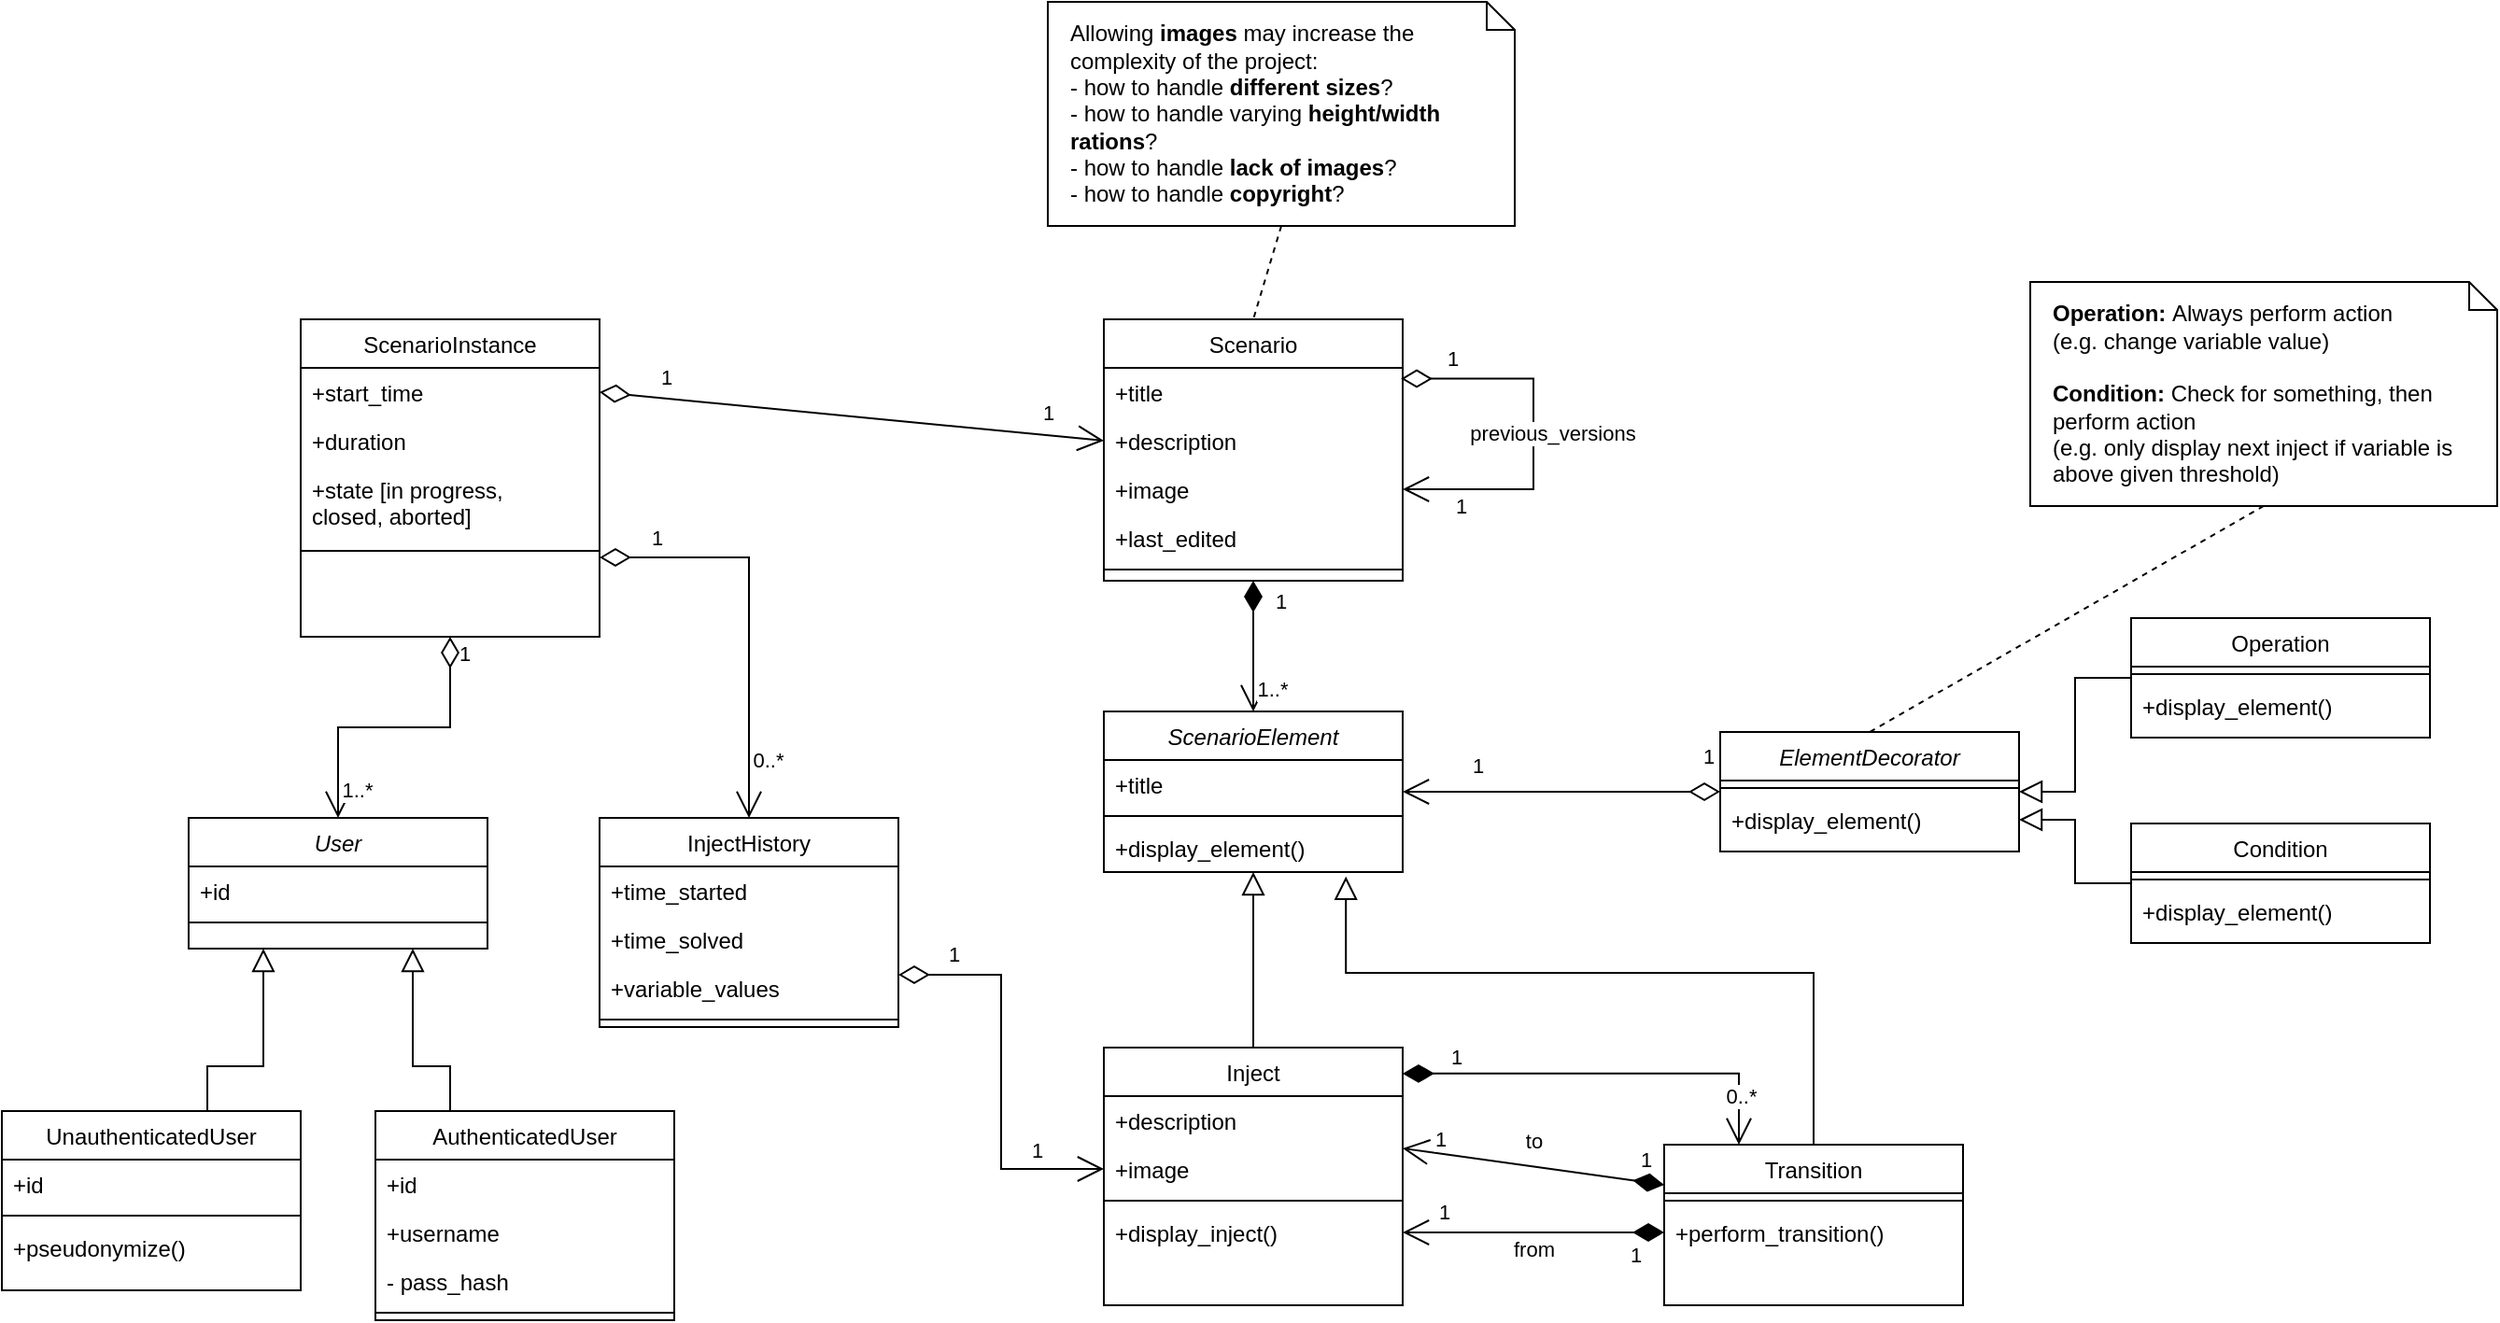 <mxfile version="14.4.8" type="gitlab">
  <diagram id="C5RBs43oDa-KdzZeNtuy" name="Page-1">
    <mxGraphModel dx="1221" dy="1860" grid="1" gridSize="10" guides="1" tooltips="1" connect="1" arrows="1" fold="1" page="1" pageScale="1" pageWidth="827" pageHeight="1169" math="0" shadow="0">
      <root>
        <mxCell id="WIyWlLk6GJQsqaUBKTNV-0" />
        <mxCell id="WIyWlLk6GJQsqaUBKTNV-1" parent="WIyWlLk6GJQsqaUBKTNV-0" />
        <mxCell id="zkfFHV4jXpPFQw0GAbJ--0" value="ScenarioInstance" style="swimlane;fontStyle=0;align=center;verticalAlign=top;childLayout=stackLayout;horizontal=1;startSize=26;horizontalStack=0;resizeParent=1;resizeLast=0;collapsible=1;marginBottom=0;rounded=0;shadow=0;strokeWidth=1;" parent="WIyWlLk6GJQsqaUBKTNV-1" vertex="1">
          <mxGeometry x="190" y="40" width="160" height="170" as="geometry">
            <mxRectangle x="230" y="140" width="160" height="26" as="alternateBounds" />
          </mxGeometry>
        </mxCell>
        <mxCell id="zkfFHV4jXpPFQw0GAbJ--1" value="+start_time" style="text;align=left;verticalAlign=top;spacingLeft=4;spacingRight=4;overflow=hidden;rotatable=0;points=[[0,0.5],[1,0.5]];portConstraint=eastwest;" parent="zkfFHV4jXpPFQw0GAbJ--0" vertex="1">
          <mxGeometry y="26" width="160" height="26" as="geometry" />
        </mxCell>
        <mxCell id="zkfFHV4jXpPFQw0GAbJ--2" value="+duration" style="text;align=left;verticalAlign=top;spacingLeft=4;spacingRight=4;overflow=hidden;rotatable=0;points=[[0,0.5],[1,0.5]];portConstraint=eastwest;rounded=0;shadow=0;html=0;" parent="zkfFHV4jXpPFQw0GAbJ--0" vertex="1">
          <mxGeometry y="52" width="160" height="26" as="geometry" />
        </mxCell>
        <mxCell id="zkfFHV4jXpPFQw0GAbJ--3" value="+state [in progress, &#xa;closed, aborted]" style="text;align=left;verticalAlign=top;spacingLeft=4;spacingRight=4;overflow=hidden;rotatable=0;points=[[0,0.5],[1,0.5]];portConstraint=eastwest;rounded=0;shadow=0;html=0;" parent="zkfFHV4jXpPFQw0GAbJ--0" vertex="1">
          <mxGeometry y="78" width="160" height="42" as="geometry" />
        </mxCell>
        <mxCell id="zkfFHV4jXpPFQw0GAbJ--4" value="" style="line;html=1;strokeWidth=1;align=left;verticalAlign=middle;spacingTop=-1;spacingLeft=3;spacingRight=3;rotatable=0;labelPosition=right;points=[];portConstraint=eastwest;" parent="zkfFHV4jXpPFQw0GAbJ--0" vertex="1">
          <mxGeometry y="120" width="160" height="8" as="geometry" />
        </mxCell>
        <mxCell id="zkfFHV4jXpPFQw0GAbJ--6" value="User" style="swimlane;fontStyle=2;align=center;verticalAlign=top;childLayout=stackLayout;horizontal=1;startSize=26;horizontalStack=0;resizeParent=1;resizeLast=0;collapsible=1;marginBottom=0;rounded=0;shadow=0;strokeWidth=1;" parent="WIyWlLk6GJQsqaUBKTNV-1" vertex="1">
          <mxGeometry x="130" y="307" width="160" height="70" as="geometry">
            <mxRectangle x="130" y="380" width="160" height="26" as="alternateBounds" />
          </mxGeometry>
        </mxCell>
        <mxCell id="zkfFHV4jXpPFQw0GAbJ--7" value="+id" style="text;align=left;verticalAlign=top;spacingLeft=4;spacingRight=4;overflow=hidden;rotatable=0;points=[[0,0.5],[1,0.5]];portConstraint=eastwest;" parent="zkfFHV4jXpPFQw0GAbJ--6" vertex="1">
          <mxGeometry y="26" width="160" height="26" as="geometry" />
        </mxCell>
        <mxCell id="zkfFHV4jXpPFQw0GAbJ--9" value="" style="line;html=1;strokeWidth=1;align=left;verticalAlign=middle;spacingTop=-1;spacingLeft=3;spacingRight=3;rotatable=0;labelPosition=right;points=[];portConstraint=eastwest;" parent="zkfFHV4jXpPFQw0GAbJ--6" vertex="1">
          <mxGeometry y="52" width="160" height="8" as="geometry" />
        </mxCell>
        <mxCell id="zkfFHV4jXpPFQw0GAbJ--13" value="InjectHistory" style="swimlane;fontStyle=0;align=center;verticalAlign=top;childLayout=stackLayout;horizontal=1;startSize=26;horizontalStack=0;resizeParent=1;resizeLast=0;collapsible=1;marginBottom=0;rounded=0;shadow=0;strokeWidth=1;" parent="WIyWlLk6GJQsqaUBKTNV-1" vertex="1">
          <mxGeometry x="350" y="307" width="160" height="112" as="geometry">
            <mxRectangle x="340" y="380" width="170" height="26" as="alternateBounds" />
          </mxGeometry>
        </mxCell>
        <mxCell id="42y34xTDk8OJhlG2N7WC-79" value="+time_started" style="text;align=left;verticalAlign=top;spacingLeft=4;spacingRight=4;overflow=hidden;rotatable=0;points=[[0,0.5],[1,0.5]];portConstraint=eastwest;rounded=0;shadow=0;html=0;" vertex="1" parent="zkfFHV4jXpPFQw0GAbJ--13">
          <mxGeometry y="26" width="160" height="26" as="geometry" />
        </mxCell>
        <mxCell id="42y34xTDk8OJhlG2N7WC-80" value="+time_solved" style="text;align=left;verticalAlign=top;spacingLeft=4;spacingRight=4;overflow=hidden;rotatable=0;points=[[0,0.5],[1,0.5]];portConstraint=eastwest;rounded=0;shadow=0;html=0;" vertex="1" parent="zkfFHV4jXpPFQw0GAbJ--13">
          <mxGeometry y="52" width="160" height="26" as="geometry" />
        </mxCell>
        <mxCell id="42y34xTDk8OJhlG2N7WC-81" value="+variable_values" style="text;align=left;verticalAlign=top;spacingLeft=4;spacingRight=4;overflow=hidden;rotatable=0;points=[[0,0.5],[1,0.5]];portConstraint=eastwest;rounded=0;shadow=0;html=0;" vertex="1" parent="zkfFHV4jXpPFQw0GAbJ--13">
          <mxGeometry y="78" width="160" height="26" as="geometry" />
        </mxCell>
        <mxCell id="zkfFHV4jXpPFQw0GAbJ--15" value="" style="line;html=1;strokeWidth=1;align=left;verticalAlign=middle;spacingTop=-1;spacingLeft=3;spacingRight=3;rotatable=0;labelPosition=right;points=[];portConstraint=eastwest;" parent="zkfFHV4jXpPFQw0GAbJ--13" vertex="1">
          <mxGeometry y="104" width="160" height="8" as="geometry" />
        </mxCell>
        <mxCell id="zkfFHV4jXpPFQw0GAbJ--17" value="Scenario" style="swimlane;fontStyle=0;align=center;verticalAlign=top;childLayout=stackLayout;horizontal=1;startSize=26;horizontalStack=0;resizeParent=1;resizeLast=0;collapsible=1;marginBottom=0;rounded=0;shadow=0;strokeWidth=1;" parent="WIyWlLk6GJQsqaUBKTNV-1" vertex="1">
          <mxGeometry x="620" y="40" width="160" height="140" as="geometry">
            <mxRectangle x="550" y="140" width="160" height="26" as="alternateBounds" />
          </mxGeometry>
        </mxCell>
        <mxCell id="zkfFHV4jXpPFQw0GAbJ--18" value="+title" style="text;align=left;verticalAlign=top;spacingLeft=4;spacingRight=4;overflow=hidden;rotatable=0;points=[[0,0.5],[1,0.5]];portConstraint=eastwest;" parent="zkfFHV4jXpPFQw0GAbJ--17" vertex="1">
          <mxGeometry y="26" width="160" height="26" as="geometry" />
        </mxCell>
        <mxCell id="zkfFHV4jXpPFQw0GAbJ--19" value="+description" style="text;align=left;verticalAlign=top;spacingLeft=4;spacingRight=4;overflow=hidden;rotatable=0;points=[[0,0.5],[1,0.5]];portConstraint=eastwest;rounded=0;shadow=0;html=0;" parent="zkfFHV4jXpPFQw0GAbJ--17" vertex="1">
          <mxGeometry y="52" width="160" height="26" as="geometry" />
        </mxCell>
        <mxCell id="zkfFHV4jXpPFQw0GAbJ--22" value="+image" style="text;align=left;verticalAlign=top;spacingLeft=4;spacingRight=4;overflow=hidden;rotatable=0;points=[[0,0.5],[1,0.5]];portConstraint=eastwest;rounded=0;shadow=0;html=0;" parent="zkfFHV4jXpPFQw0GAbJ--17" vertex="1">
          <mxGeometry y="78" width="160" height="26" as="geometry" />
        </mxCell>
        <mxCell id="42y34xTDk8OJhlG2N7WC-73" value="+last_edited" style="text;align=left;verticalAlign=top;spacingLeft=4;spacingRight=4;overflow=hidden;rotatable=0;points=[[0,0.5],[1,0.5]];portConstraint=eastwest;rounded=0;shadow=0;html=0;" vertex="1" parent="zkfFHV4jXpPFQw0GAbJ--17">
          <mxGeometry y="104" width="160" height="26" as="geometry" />
        </mxCell>
        <mxCell id="zkfFHV4jXpPFQw0GAbJ--23" value="" style="line;html=1;strokeWidth=1;align=left;verticalAlign=middle;spacingTop=-1;spacingLeft=3;spacingRight=3;rotatable=0;labelPosition=right;points=[];portConstraint=eastwest;" parent="zkfFHV4jXpPFQw0GAbJ--17" vertex="1">
          <mxGeometry y="130" width="160" height="8" as="geometry" />
        </mxCell>
        <mxCell id="42y34xTDk8OJhlG2N7WC-70" value="1" style="endArrow=open;html=1;endSize=12;startArrow=diamondThin;startSize=14;startFill=0;align=left;verticalAlign=bottom;entryX=1;entryY=0.5;entryDx=0;entryDy=0;rounded=0;exitX=0.994;exitY=0.222;exitDx=0;exitDy=0;exitPerimeter=0;edgeStyle=orthogonalEdgeStyle;" edge="1" parent="zkfFHV4jXpPFQw0GAbJ--17" source="zkfFHV4jXpPFQw0GAbJ--18" target="zkfFHV4jXpPFQw0GAbJ--22">
          <mxGeometry x="-0.779" y="2" relative="1" as="geometry">
            <mxPoint x="-270" y="39" as="sourcePoint" />
            <mxPoint y="65" as="targetPoint" />
            <mxPoint x="1" as="offset" />
            <Array as="points">
              <mxPoint x="230" y="32" />
              <mxPoint x="230" y="91" />
            </Array>
          </mxGeometry>
        </mxCell>
        <mxCell id="42y34xTDk8OJhlG2N7WC-71" value="1" style="edgeLabel;html=1;align=center;verticalAlign=middle;resizable=0;points=[];" vertex="1" connectable="0" parent="42y34xTDk8OJhlG2N7WC-70">
          <mxGeometry x="0.475" y="1" relative="1" as="geometry">
            <mxPoint x="-22.14" y="7.96" as="offset" />
          </mxGeometry>
        </mxCell>
        <mxCell id="42y34xTDk8OJhlG2N7WC-72" value="previous_versions" style="edgeLabel;html=1;align=center;verticalAlign=middle;resizable=0;points=[];" vertex="1" connectable="0" parent="42y34xTDk8OJhlG2N7WC-70">
          <mxGeometry x="0.143" relative="1" as="geometry">
            <mxPoint x="9.94" y="-14.86" as="offset" />
          </mxGeometry>
        </mxCell>
        <mxCell id="42y34xTDk8OJhlG2N7WC-1" value="Inject" style="swimlane;fontStyle=0;align=center;verticalAlign=top;childLayout=stackLayout;horizontal=1;startSize=26;horizontalStack=0;resizeParent=1;resizeLast=0;collapsible=1;marginBottom=0;rounded=0;shadow=0;strokeWidth=1;" vertex="1" parent="WIyWlLk6GJQsqaUBKTNV-1">
          <mxGeometry x="620" y="430" width="160" height="138" as="geometry">
            <mxRectangle x="550" y="140" width="160" height="26" as="alternateBounds" />
          </mxGeometry>
        </mxCell>
        <mxCell id="42y34xTDk8OJhlG2N7WC-3" value="+description" style="text;align=left;verticalAlign=top;spacingLeft=4;spacingRight=4;overflow=hidden;rotatable=0;points=[[0,0.5],[1,0.5]];portConstraint=eastwest;rounded=0;shadow=0;html=0;" vertex="1" parent="42y34xTDk8OJhlG2N7WC-1">
          <mxGeometry y="26" width="160" height="26" as="geometry" />
        </mxCell>
        <mxCell id="42y34xTDk8OJhlG2N7WC-4" value="+image" style="text;align=left;verticalAlign=top;spacingLeft=4;spacingRight=4;overflow=hidden;rotatable=0;points=[[0,0.5],[1,0.5]];portConstraint=eastwest;rounded=0;shadow=0;html=0;" vertex="1" parent="42y34xTDk8OJhlG2N7WC-1">
          <mxGeometry y="52" width="160" height="26" as="geometry" />
        </mxCell>
        <mxCell id="42y34xTDk8OJhlG2N7WC-5" value="" style="line;html=1;strokeWidth=1;align=left;verticalAlign=middle;spacingTop=-1;spacingLeft=3;spacingRight=3;rotatable=0;labelPosition=right;points=[];portConstraint=eastwest;" vertex="1" parent="42y34xTDk8OJhlG2N7WC-1">
          <mxGeometry y="78" width="160" height="8" as="geometry" />
        </mxCell>
        <mxCell id="42y34xTDk8OJhlG2N7WC-24" value="+display_inject()" style="text;align=left;verticalAlign=top;spacingLeft=4;spacingRight=4;overflow=hidden;rotatable=0;points=[[0,0.5],[1,0.5]];portConstraint=eastwest;rounded=0;shadow=0;html=0;" vertex="1" parent="42y34xTDk8OJhlG2N7WC-1">
          <mxGeometry y="86" width="160" height="26" as="geometry" />
        </mxCell>
        <mxCell id="42y34xTDk8OJhlG2N7WC-6" value="1" style="endArrow=open;html=1;endSize=12;startArrow=diamondThin;startSize=14;startFill=1;edgeStyle=orthogonalEdgeStyle;align=left;verticalAlign=bottom;exitX=0.5;exitY=1;exitDx=0;exitDy=0;rounded=0;" edge="1" parent="WIyWlLk6GJQsqaUBKTNV-1" source="zkfFHV4jXpPFQw0GAbJ--17" target="42y34xTDk8OJhlG2N7WC-56">
          <mxGeometry x="-0.429" y="10" relative="1" as="geometry">
            <mxPoint x="690" y="150" as="sourcePoint" />
            <mxPoint x="850" y="150" as="targetPoint" />
            <mxPoint as="offset" />
          </mxGeometry>
        </mxCell>
        <mxCell id="42y34xTDk8OJhlG2N7WC-7" value="1..*" style="edgeLabel;html=1;align=center;verticalAlign=middle;resizable=0;points=[];" vertex="1" connectable="0" parent="42y34xTDk8OJhlG2N7WC-6">
          <mxGeometry x="0.222" y="1" relative="1" as="geometry">
            <mxPoint x="9" y="15" as="offset" />
          </mxGeometry>
        </mxCell>
        <mxCell id="42y34xTDk8OJhlG2N7WC-8" value="Transition" style="swimlane;fontStyle=0;align=center;verticalAlign=top;childLayout=stackLayout;horizontal=1;startSize=26;horizontalStack=0;resizeParent=1;resizeLast=0;collapsible=1;marginBottom=0;rounded=0;shadow=0;strokeWidth=1;" vertex="1" parent="WIyWlLk6GJQsqaUBKTNV-1">
          <mxGeometry x="920" y="482" width="160" height="86" as="geometry">
            <mxRectangle x="550" y="140" width="160" height="26" as="alternateBounds" />
          </mxGeometry>
        </mxCell>
        <mxCell id="42y34xTDk8OJhlG2N7WC-12" value="" style="line;html=1;strokeWidth=1;align=left;verticalAlign=middle;spacingTop=-1;spacingLeft=3;spacingRight=3;rotatable=0;labelPosition=right;points=[];portConstraint=eastwest;" vertex="1" parent="42y34xTDk8OJhlG2N7WC-8">
          <mxGeometry y="26" width="160" height="8" as="geometry" />
        </mxCell>
        <mxCell id="42y34xTDk8OJhlG2N7WC-44" value="+perform_transition()" style="text;align=left;verticalAlign=top;spacingLeft=4;spacingRight=4;overflow=hidden;rotatable=0;points=[[0,0.5],[1,0.5]];portConstraint=eastwest;" vertex="1" parent="42y34xTDk8OJhlG2N7WC-8">
          <mxGeometry y="34" width="160" height="26" as="geometry" />
        </mxCell>
        <mxCell id="42y34xTDk8OJhlG2N7WC-13" value="1" style="endArrow=open;html=1;endSize=12;startArrow=diamondThin;startSize=14;startFill=1;edgeStyle=orthogonalEdgeStyle;align=left;verticalAlign=bottom;exitX=1;exitY=0.101;exitDx=0;exitDy=0;exitPerimeter=0;entryX=0.25;entryY=0;entryDx=0;entryDy=0;rounded=0;" edge="1" parent="WIyWlLk6GJQsqaUBKTNV-1" source="42y34xTDk8OJhlG2N7WC-1" target="42y34xTDk8OJhlG2N7WC-8">
          <mxGeometry x="-0.774" relative="1" as="geometry">
            <mxPoint x="754" y="430" as="sourcePoint" />
            <mxPoint x="900" y="400" as="targetPoint" />
            <mxPoint as="offset" />
            <Array as="points">
              <mxPoint x="960" y="444" />
            </Array>
          </mxGeometry>
        </mxCell>
        <mxCell id="42y34xTDk8OJhlG2N7WC-14" value="0..*" style="edgeLabel;html=1;align=center;verticalAlign=middle;resizable=0;points=[];" vertex="1" connectable="0" parent="42y34xTDk8OJhlG2N7WC-13">
          <mxGeometry x="0.222" y="1" relative="1" as="geometry">
            <mxPoint x="47" y="13.09" as="offset" />
          </mxGeometry>
        </mxCell>
        <mxCell id="42y34xTDk8OJhlG2N7WC-15" value="1" style="endArrow=open;html=1;endSize=12;startArrow=diamondThin;startSize=14;startFill=1;align=left;verticalAlign=bottom;entryX=1;entryY=0.5;entryDx=0;entryDy=0;exitX=0;exitY=0.5;exitDx=0;exitDy=0;rounded=0;" edge="1" parent="WIyWlLk6GJQsqaUBKTNV-1" source="42y34xTDk8OJhlG2N7WC-44" target="42y34xTDk8OJhlG2N7WC-24">
          <mxGeometry x="-0.714" y="21" relative="1" as="geometry">
            <mxPoint x="870" y="363" as="sourcePoint" />
            <mxPoint x="810" y="465" as="targetPoint" />
            <mxPoint as="offset" />
          </mxGeometry>
        </mxCell>
        <mxCell id="42y34xTDk8OJhlG2N7WC-20" value="1" style="edgeLabel;html=1;align=center;verticalAlign=middle;resizable=0;points=[];" vertex="1" connectable="0" parent="42y34xTDk8OJhlG2N7WC-15">
          <mxGeometry x="0.41" y="1" relative="1" as="geometry">
            <mxPoint x="-20.04" y="-12" as="offset" />
          </mxGeometry>
        </mxCell>
        <mxCell id="42y34xTDk8OJhlG2N7WC-21" value="from" style="edgeLabel;html=1;align=center;verticalAlign=middle;resizable=0;points=[];" vertex="1" connectable="0" parent="42y34xTDk8OJhlG2N7WC-15">
          <mxGeometry x="0.376" y="4" relative="1" as="geometry">
            <mxPoint x="26" y="5" as="offset" />
          </mxGeometry>
        </mxCell>
        <mxCell id="42y34xTDk8OJhlG2N7WC-17" value="" style="endArrow=open;html=1;endSize=12;startArrow=diamondThin;startSize=14;startFill=1;align=left;verticalAlign=bottom;entryX=1;entryY=0.077;entryDx=0;entryDy=0;exitX=0;exitY=0.25;exitDx=0;exitDy=0;entryPerimeter=0;rounded=0;" edge="1" parent="WIyWlLk6GJQsqaUBKTNV-1" source="42y34xTDk8OJhlG2N7WC-8" target="42y34xTDk8OJhlG2N7WC-4">
          <mxGeometry x="-0.333" relative="1" as="geometry">
            <mxPoint x="1000" y="270" as="sourcePoint" />
            <mxPoint x="780" y="341" as="targetPoint" />
            <mxPoint as="offset" />
          </mxGeometry>
        </mxCell>
        <mxCell id="42y34xTDk8OJhlG2N7WC-18" value="1" style="edgeLabel;html=1;align=center;verticalAlign=middle;resizable=0;points=[];" vertex="1" connectable="0" parent="42y34xTDk8OJhlG2N7WC-17">
          <mxGeometry x="0.222" y="1" relative="1" as="geometry">
            <mxPoint x="-33.99" y="-14" as="offset" />
          </mxGeometry>
        </mxCell>
        <mxCell id="42y34xTDk8OJhlG2N7WC-22" value="to" style="edgeLabel;html=1;align=center;verticalAlign=middle;resizable=0;points=[];" vertex="1" connectable="0" parent="42y34xTDk8OJhlG2N7WC-17">
          <mxGeometry x="0.531" y="4" relative="1" as="geometry">
            <mxPoint x="37.52" y="-12.56" as="offset" />
          </mxGeometry>
        </mxCell>
        <mxCell id="42y34xTDk8OJhlG2N7WC-23" value="1" style="edgeLabel;html=1;align=center;verticalAlign=middle;resizable=0;points=[];" vertex="1" connectable="0" parent="42y34xTDk8OJhlG2N7WC-17">
          <mxGeometry x="-0.811" y="-1" relative="1" as="geometry">
            <mxPoint x="3.13" y="-10.66" as="offset" />
          </mxGeometry>
        </mxCell>
        <mxCell id="42y34xTDk8OJhlG2N7WC-25" value="ElementDecorator" style="swimlane;fontStyle=2;align=center;verticalAlign=top;childLayout=stackLayout;horizontal=1;startSize=26;horizontalStack=0;resizeParent=1;resizeLast=0;collapsible=1;marginBottom=0;rounded=0;shadow=0;strokeWidth=1;" vertex="1" parent="WIyWlLk6GJQsqaUBKTNV-1">
          <mxGeometry x="950" y="261" width="160" height="64" as="geometry">
            <mxRectangle x="550" y="140" width="160" height="26" as="alternateBounds" />
          </mxGeometry>
        </mxCell>
        <mxCell id="42y34xTDk8OJhlG2N7WC-29" value="" style="line;html=1;strokeWidth=1;align=left;verticalAlign=middle;spacingTop=-1;spacingLeft=3;spacingRight=3;rotatable=0;labelPosition=right;points=[];portConstraint=eastwest;" vertex="1" parent="42y34xTDk8OJhlG2N7WC-25">
          <mxGeometry y="26" width="160" height="8" as="geometry" />
        </mxCell>
        <mxCell id="42y34xTDk8OJhlG2N7WC-30" value="+display_element()" style="text;align=left;verticalAlign=top;spacingLeft=4;spacingRight=4;overflow=hidden;rotatable=0;points=[[0,0.5],[1,0.5]];portConstraint=eastwest;rounded=0;shadow=0;html=0;" vertex="1" parent="42y34xTDk8OJhlG2N7WC-25">
          <mxGeometry y="34" width="160" height="26" as="geometry" />
        </mxCell>
        <mxCell id="42y34xTDk8OJhlG2N7WC-33" value="&lt;div&gt;Allowing &lt;b&gt;images &lt;/b&gt;may increase the complexity of the project:&lt;/div&gt;&lt;div&gt;- how to handle &lt;b&gt;different sizes&lt;/b&gt;?&lt;/div&gt;&lt;div&gt;- how to handle varying &lt;b&gt;height/width rations&lt;/b&gt;?&lt;br&gt;&lt;/div&gt;&lt;div&gt;- how to handle &lt;b&gt;lack of images&lt;/b&gt;?&lt;br&gt;&lt;/div&gt;&lt;div&gt;- how to handle &lt;b&gt;copyright&lt;/b&gt;?&lt;br&gt;&lt;/div&gt;" style="shape=note;size=15;align=left;spacingLeft=10;html=1;whiteSpace=wrap;" vertex="1" parent="WIyWlLk6GJQsqaUBKTNV-1">
          <mxGeometry x="590" y="-130" width="250" height="120" as="geometry" />
        </mxCell>
        <mxCell id="42y34xTDk8OJhlG2N7WC-34" value="" style="edgeStyle=none;endArrow=none;exitX=0.5;exitY=1;dashed=1;html=1;exitDx=0;exitDy=0;exitPerimeter=0;entryX=0.5;entryY=0;entryDx=0;entryDy=0;" edge="1" source="42y34xTDk8OJhlG2N7WC-33" parent="WIyWlLk6GJQsqaUBKTNV-1" target="zkfFHV4jXpPFQw0GAbJ--17">
          <mxGeometry x="1" relative="1" as="geometry">
            <mxPoint x="870" y="72" as="targetPoint" />
          </mxGeometry>
        </mxCell>
        <mxCell id="42y34xTDk8OJhlG2N7WC-36" value="Operation" style="swimlane;fontStyle=0;align=center;verticalAlign=top;childLayout=stackLayout;horizontal=1;startSize=26;horizontalStack=0;resizeParent=1;resizeLast=0;collapsible=1;marginBottom=0;rounded=0;shadow=0;strokeWidth=1;" vertex="1" parent="WIyWlLk6GJQsqaUBKTNV-1">
          <mxGeometry x="1170" y="200" width="160" height="64" as="geometry">
            <mxRectangle x="550" y="140" width="160" height="26" as="alternateBounds" />
          </mxGeometry>
        </mxCell>
        <mxCell id="42y34xTDk8OJhlG2N7WC-37" value="" style="line;html=1;strokeWidth=1;align=left;verticalAlign=middle;spacingTop=-1;spacingLeft=3;spacingRight=3;rotatable=0;labelPosition=right;points=[];portConstraint=eastwest;" vertex="1" parent="42y34xTDk8OJhlG2N7WC-36">
          <mxGeometry y="26" width="160" height="8" as="geometry" />
        </mxCell>
        <mxCell id="42y34xTDk8OJhlG2N7WC-38" value="+display_element()" style="text;align=left;verticalAlign=top;spacingLeft=4;spacingRight=4;overflow=hidden;rotatable=0;points=[[0,0.5],[1,0.5]];portConstraint=eastwest;rounded=0;shadow=0;html=0;" vertex="1" parent="42y34xTDk8OJhlG2N7WC-36">
          <mxGeometry y="34" width="160" height="26" as="geometry" />
        </mxCell>
        <mxCell id="42y34xTDk8OJhlG2N7WC-40" value="1" style="endArrow=open;html=1;endSize=12;startArrow=diamondThin;startSize=14;startFill=0;align=left;verticalAlign=bottom;entryX=1;entryY=0.5;entryDx=0;entryDy=0;rounded=0;exitX=0;exitY=-0.077;exitDx=0;exitDy=0;exitPerimeter=0;" edge="1" parent="WIyWlLk6GJQsqaUBKTNV-1" source="42y34xTDk8OJhlG2N7WC-30" target="42y34xTDk8OJhlG2N7WC-56">
          <mxGeometry x="-0.872" y="-10" relative="1" as="geometry">
            <mxPoint x="950" y="272" as="sourcePoint" />
            <mxPoint x="520" y="540" as="targetPoint" />
            <mxPoint as="offset" />
          </mxGeometry>
        </mxCell>
        <mxCell id="42y34xTDk8OJhlG2N7WC-41" value="1" style="edgeLabel;html=1;align=center;verticalAlign=middle;resizable=0;points=[];" vertex="1" connectable="0" parent="42y34xTDk8OJhlG2N7WC-40">
          <mxGeometry x="0.475" y="1" relative="1" as="geometry">
            <mxPoint x="-5.1" y="-15.1" as="offset" />
          </mxGeometry>
        </mxCell>
        <mxCell id="42y34xTDk8OJhlG2N7WC-50" value="Condition" style="swimlane;fontStyle=0;align=center;verticalAlign=top;childLayout=stackLayout;horizontal=1;startSize=26;horizontalStack=0;resizeParent=1;resizeLast=0;collapsible=1;marginBottom=0;rounded=0;shadow=0;strokeWidth=1;" vertex="1" parent="WIyWlLk6GJQsqaUBKTNV-1">
          <mxGeometry x="1170" y="310" width="160" height="64" as="geometry">
            <mxRectangle x="550" y="140" width="160" height="26" as="alternateBounds" />
          </mxGeometry>
        </mxCell>
        <mxCell id="42y34xTDk8OJhlG2N7WC-51" value="" style="line;html=1;strokeWidth=1;align=left;verticalAlign=middle;spacingTop=-1;spacingLeft=3;spacingRight=3;rotatable=0;labelPosition=right;points=[];portConstraint=eastwest;" vertex="1" parent="42y34xTDk8OJhlG2N7WC-50">
          <mxGeometry y="26" width="160" height="8" as="geometry" />
        </mxCell>
        <mxCell id="42y34xTDk8OJhlG2N7WC-52" value="+display_element()" style="text;align=left;verticalAlign=top;spacingLeft=4;spacingRight=4;overflow=hidden;rotatable=0;points=[[0,0.5],[1,0.5]];portConstraint=eastwest;rounded=0;shadow=0;html=0;" vertex="1" parent="42y34xTDk8OJhlG2N7WC-50">
          <mxGeometry y="34" width="160" height="26" as="geometry" />
        </mxCell>
        <mxCell id="42y34xTDk8OJhlG2N7WC-54" value="" style="endArrow=block;endSize=10;endFill=0;shadow=0;strokeWidth=1;rounded=0;elbow=vertical;entryX=1;entryY=0.5;entryDx=0;entryDy=0;edgeStyle=orthogonalEdgeStyle;" edge="1" parent="WIyWlLk6GJQsqaUBKTNV-1" source="42y34xTDk8OJhlG2N7WC-36" target="42y34xTDk8OJhlG2N7WC-25">
          <mxGeometry width="160" relative="1" as="geometry">
            <mxPoint x="960" y="620" as="sourcePoint" />
            <mxPoint x="900" y="585" as="targetPoint" />
          </mxGeometry>
        </mxCell>
        <mxCell id="42y34xTDk8OJhlG2N7WC-56" value="ScenarioElement" style="swimlane;fontStyle=2;align=center;verticalAlign=top;childLayout=stackLayout;horizontal=1;startSize=26;horizontalStack=0;resizeParent=1;resizeLast=0;collapsible=1;marginBottom=0;rounded=0;shadow=0;strokeWidth=1;" vertex="1" parent="WIyWlLk6GJQsqaUBKTNV-1">
          <mxGeometry x="620" y="250" width="160" height="86" as="geometry">
            <mxRectangle x="550" y="140" width="160" height="26" as="alternateBounds" />
          </mxGeometry>
        </mxCell>
        <mxCell id="42y34xTDk8OJhlG2N7WC-65" value="+title" style="text;align=left;verticalAlign=top;spacingLeft=4;spacingRight=4;overflow=hidden;rotatable=0;points=[[0,0.5],[1,0.5]];portConstraint=eastwest;" vertex="1" parent="42y34xTDk8OJhlG2N7WC-56">
          <mxGeometry y="26" width="160" height="26" as="geometry" />
        </mxCell>
        <mxCell id="42y34xTDk8OJhlG2N7WC-57" value="" style="line;html=1;strokeWidth=1;align=left;verticalAlign=middle;spacingTop=-1;spacingLeft=3;spacingRight=3;rotatable=0;labelPosition=right;points=[];portConstraint=eastwest;" vertex="1" parent="42y34xTDk8OJhlG2N7WC-56">
          <mxGeometry y="52" width="160" height="8" as="geometry" />
        </mxCell>
        <mxCell id="42y34xTDk8OJhlG2N7WC-64" value="+display_element()" style="text;align=left;verticalAlign=top;spacingLeft=4;spacingRight=4;overflow=hidden;rotatable=0;points=[[0,0.5],[1,0.5]];portConstraint=eastwest;rounded=0;shadow=0;html=0;" vertex="1" parent="42y34xTDk8OJhlG2N7WC-56">
          <mxGeometry y="60" width="160" height="26" as="geometry" />
        </mxCell>
        <mxCell id="42y34xTDk8OJhlG2N7WC-60" value="" style="endArrow=block;endSize=10;endFill=0;shadow=0;strokeWidth=1;rounded=0;elbow=vertical;entryX=0.5;entryY=1;entryDx=0;entryDy=0;exitX=0.5;exitY=0;exitDx=0;exitDy=0;" edge="1" parent="WIyWlLk6GJQsqaUBKTNV-1" source="42y34xTDk8OJhlG2N7WC-1" target="42y34xTDk8OJhlG2N7WC-56">
          <mxGeometry width="160" relative="1" as="geometry">
            <mxPoint x="700" y="680" as="sourcePoint" />
            <mxPoint x="700" y="624" as="targetPoint" />
          </mxGeometry>
        </mxCell>
        <mxCell id="42y34xTDk8OJhlG2N7WC-61" value="" style="endArrow=block;endSize=10;endFill=0;shadow=0;strokeWidth=1;rounded=0;elbow=vertical;exitX=0.5;exitY=0;exitDx=0;exitDy=0;edgeStyle=orthogonalEdgeStyle;entryX=0.81;entryY=1.093;entryDx=0;entryDy=0;entryPerimeter=0;" edge="1" parent="WIyWlLk6GJQsqaUBKTNV-1" source="42y34xTDk8OJhlG2N7WC-8" target="42y34xTDk8OJhlG2N7WC-64">
          <mxGeometry width="160" relative="1" as="geometry">
            <mxPoint x="700" y="330" as="sourcePoint" />
            <mxPoint x="740" y="360" as="targetPoint" />
            <Array as="points">
              <mxPoint x="1000" y="390" />
              <mxPoint x="750" y="390" />
            </Array>
          </mxGeometry>
        </mxCell>
        <mxCell id="42y34xTDk8OJhlG2N7WC-63" value="" style="endArrow=block;endSize=10;endFill=0;shadow=0;strokeWidth=1;rounded=0;elbow=vertical;exitX=0;exitY=0.5;exitDx=0;exitDy=0;edgeStyle=orthogonalEdgeStyle;entryX=1;entryY=0.5;entryDx=0;entryDy=0;" edge="1" parent="WIyWlLk6GJQsqaUBKTNV-1" source="42y34xTDk8OJhlG2N7WC-50" target="42y34xTDk8OJhlG2N7WC-30">
          <mxGeometry width="160" relative="1" as="geometry">
            <mxPoint x="1170" y="254.857" as="sourcePoint" />
            <mxPoint x="1110" y="290" as="targetPoint" />
            <Array as="points">
              <mxPoint x="1140" y="342" />
              <mxPoint x="1140" y="308" />
            </Array>
          </mxGeometry>
        </mxCell>
        <mxCell id="42y34xTDk8OJhlG2N7WC-66" value="&lt;div&gt;&lt;b&gt;Operation: &lt;/b&gt;Always perform action&lt;br&gt;(e.g. change variable value)&lt;br&gt;&lt;/div&gt;&lt;div&gt;&lt;br&gt;&lt;/div&gt;&lt;div&gt;&lt;b&gt;Condition:&lt;/b&gt; Check for something, then perform action &lt;br&gt;(e.g. only display next inject if variable is above given threshold)&lt;br&gt;&lt;/div&gt;&lt;b&gt;&lt;/b&gt;" style="shape=note;size=15;align=left;spacingLeft=10;html=1;whiteSpace=wrap;" vertex="1" parent="WIyWlLk6GJQsqaUBKTNV-1">
          <mxGeometry x="1116" y="20" width="250" height="120" as="geometry" />
        </mxCell>
        <mxCell id="42y34xTDk8OJhlG2N7WC-67" value="" style="edgeStyle=none;endArrow=none;exitX=0.5;exitY=1;dashed=1;html=1;exitDx=0;exitDy=0;exitPerimeter=0;entryX=0.5;entryY=0;entryDx=0;entryDy=0;" edge="1" parent="WIyWlLk6GJQsqaUBKTNV-1" source="42y34xTDk8OJhlG2N7WC-66" target="42y34xTDk8OJhlG2N7WC-25">
          <mxGeometry x="1" relative="1" as="geometry">
            <mxPoint x="780" y="131.0" as="targetPoint" />
            <mxPoint x="790" y="70" as="sourcePoint" />
          </mxGeometry>
        </mxCell>
        <mxCell id="42y34xTDk8OJhlG2N7WC-68" value="1" style="endArrow=open;html=1;endSize=12;startArrow=diamondThin;startSize=14;startFill=0;align=left;verticalAlign=bottom;entryX=0;entryY=0.5;entryDx=0;entryDy=0;rounded=0;exitX=1;exitY=0.5;exitDx=0;exitDy=0;" edge="1" parent="WIyWlLk6GJQsqaUBKTNV-1" source="zkfFHV4jXpPFQw0GAbJ--1" target="zkfFHV4jXpPFQw0GAbJ--19">
          <mxGeometry x="-0.779" y="2" relative="1" as="geometry">
            <mxPoint x="950" y="292.998" as="sourcePoint" />
            <mxPoint x="780" y="293" as="targetPoint" />
            <mxPoint x="1" as="offset" />
          </mxGeometry>
        </mxCell>
        <mxCell id="42y34xTDk8OJhlG2N7WC-69" value="1" style="edgeLabel;html=1;align=center;verticalAlign=middle;resizable=0;points=[];" vertex="1" connectable="0" parent="42y34xTDk8OJhlG2N7WC-68">
          <mxGeometry x="0.475" y="1" relative="1" as="geometry">
            <mxPoint x="40.29" y="-7.83" as="offset" />
          </mxGeometry>
        </mxCell>
        <mxCell id="42y34xTDk8OJhlG2N7WC-74" value="1" style="endArrow=open;html=1;endSize=12;startArrow=diamondThin;startSize=14;startFill=0;align=left;verticalAlign=bottom;entryX=0.5;entryY=0;entryDx=0;entryDy=0;rounded=0;exitX=1;exitY=0.75;exitDx=0;exitDy=0;edgeStyle=orthogonalEdgeStyle;" edge="1" parent="WIyWlLk6GJQsqaUBKTNV-1" source="zkfFHV4jXpPFQw0GAbJ--0" target="zkfFHV4jXpPFQw0GAbJ--13">
          <mxGeometry x="-0.779" y="2" relative="1" as="geometry">
            <mxPoint x="350" y="79" as="sourcePoint" />
            <mxPoint x="620" y="105" as="targetPoint" />
            <mxPoint x="1" as="offset" />
          </mxGeometry>
        </mxCell>
        <mxCell id="42y34xTDk8OJhlG2N7WC-75" value="0..*" style="edgeLabel;html=1;align=center;verticalAlign=middle;resizable=0;points=[];" vertex="1" connectable="0" parent="42y34xTDk8OJhlG2N7WC-74">
          <mxGeometry x="0.475" y="1" relative="1" as="geometry">
            <mxPoint x="8.98" y="26.18" as="offset" />
          </mxGeometry>
        </mxCell>
        <mxCell id="42y34xTDk8OJhlG2N7WC-76" value="1" style="endArrow=open;html=1;endSize=12;startArrow=diamondThin;startSize=14;startFill=0;align=left;verticalAlign=bottom;entryX=0;entryY=0.5;entryDx=0;entryDy=0;rounded=0;exitX=1;exitY=0.75;exitDx=0;exitDy=0;edgeStyle=orthogonalEdgeStyle;" edge="1" parent="WIyWlLk6GJQsqaUBKTNV-1" source="zkfFHV4jXpPFQw0GAbJ--13" target="42y34xTDk8OJhlG2N7WC-4">
          <mxGeometry x="-0.779" y="2" relative="1" as="geometry">
            <mxPoint x="350" y="167.5" as="sourcePoint" />
            <mxPoint x="430" y="307" as="targetPoint" />
            <mxPoint x="1" as="offset" />
          </mxGeometry>
        </mxCell>
        <mxCell id="42y34xTDk8OJhlG2N7WC-78" value="1" style="edgeLabel;html=1;align=center;verticalAlign=middle;resizable=0;points=[];" vertex="1" connectable="0" parent="42y34xTDk8OJhlG2N7WC-76">
          <mxGeometry x="0.663" y="1" relative="1" as="geometry">
            <mxPoint y="-9.04" as="offset" />
          </mxGeometry>
        </mxCell>
        <mxCell id="42y34xTDk8OJhlG2N7WC-82" value="1" style="endArrow=open;html=1;endSize=12;startArrow=diamondThin;startSize=14;startFill=0;align=left;verticalAlign=bottom;entryX=0.5;entryY=0;entryDx=0;entryDy=0;rounded=0;exitX=0.5;exitY=1;exitDx=0;exitDy=0;edgeStyle=orthogonalEdgeStyle;" edge="1" parent="WIyWlLk6GJQsqaUBKTNV-1" source="zkfFHV4jXpPFQw0GAbJ--0" target="zkfFHV4jXpPFQw0GAbJ--6">
          <mxGeometry x="-0.779" y="2" relative="1" as="geometry">
            <mxPoint x="210" y="261" as="sourcePoint" />
            <mxPoint x="290" y="400.5" as="targetPoint" />
            <mxPoint x="1" as="offset" />
          </mxGeometry>
        </mxCell>
        <mxCell id="42y34xTDk8OJhlG2N7WC-83" value="1..*" style="edgeLabel;html=1;align=center;verticalAlign=middle;resizable=0;points=[];" vertex="1" connectable="0" parent="42y34xTDk8OJhlG2N7WC-82">
          <mxGeometry x="0.475" y="1" relative="1" as="geometry">
            <mxPoint x="8.98" y="26.18" as="offset" />
          </mxGeometry>
        </mxCell>
        <mxCell id="42y34xTDk8OJhlG2N7WC-84" value="AuthenticatedUser" style="swimlane;fontStyle=0;align=center;verticalAlign=top;childLayout=stackLayout;horizontal=1;startSize=26;horizontalStack=0;resizeParent=1;resizeLast=0;collapsible=1;marginBottom=0;rounded=0;shadow=0;strokeWidth=1;" vertex="1" parent="WIyWlLk6GJQsqaUBKTNV-1">
          <mxGeometry x="230" y="464" width="160" height="112" as="geometry">
            <mxRectangle x="130" y="380" width="160" height="26" as="alternateBounds" />
          </mxGeometry>
        </mxCell>
        <mxCell id="42y34xTDk8OJhlG2N7WC-85" value="+id" style="text;align=left;verticalAlign=top;spacingLeft=4;spacingRight=4;overflow=hidden;rotatable=0;points=[[0,0.5],[1,0.5]];portConstraint=eastwest;" vertex="1" parent="42y34xTDk8OJhlG2N7WC-84">
          <mxGeometry y="26" width="160" height="26" as="geometry" />
        </mxCell>
        <mxCell id="42y34xTDk8OJhlG2N7WC-93" value="+username" style="text;align=left;verticalAlign=top;spacingLeft=4;spacingRight=4;overflow=hidden;rotatable=0;points=[[0,0.5],[1,0.5]];portConstraint=eastwest;" vertex="1" parent="42y34xTDk8OJhlG2N7WC-84">
          <mxGeometry y="52" width="160" height="26" as="geometry" />
        </mxCell>
        <mxCell id="42y34xTDk8OJhlG2N7WC-94" value="- pass_hash" style="text;align=left;verticalAlign=top;spacingLeft=4;spacingRight=4;overflow=hidden;rotatable=0;points=[[0,0.5],[1,0.5]];portConstraint=eastwest;" vertex="1" parent="42y34xTDk8OJhlG2N7WC-84">
          <mxGeometry y="78" width="160" height="26" as="geometry" />
        </mxCell>
        <mxCell id="42y34xTDk8OJhlG2N7WC-86" value="" style="line;html=1;strokeWidth=1;align=left;verticalAlign=middle;spacingTop=-1;spacingLeft=3;spacingRight=3;rotatable=0;labelPosition=right;points=[];portConstraint=eastwest;" vertex="1" parent="42y34xTDk8OJhlG2N7WC-84">
          <mxGeometry y="104" width="160" height="8" as="geometry" />
        </mxCell>
        <mxCell id="42y34xTDk8OJhlG2N7WC-87" value="UnauthenticatedUser" style="swimlane;fontStyle=0;align=center;verticalAlign=top;childLayout=stackLayout;horizontal=1;startSize=26;horizontalStack=0;resizeParent=1;resizeLast=0;collapsible=1;marginBottom=0;rounded=0;shadow=0;strokeWidth=1;" vertex="1" parent="WIyWlLk6GJQsqaUBKTNV-1">
          <mxGeometry x="30" y="464" width="160" height="96" as="geometry">
            <mxRectangle x="130" y="380" width="160" height="26" as="alternateBounds" />
          </mxGeometry>
        </mxCell>
        <mxCell id="42y34xTDk8OJhlG2N7WC-88" value="+id" style="text;align=left;verticalAlign=top;spacingLeft=4;spacingRight=4;overflow=hidden;rotatable=0;points=[[0,0.5],[1,0.5]];portConstraint=eastwest;" vertex="1" parent="42y34xTDk8OJhlG2N7WC-87">
          <mxGeometry y="26" width="160" height="26" as="geometry" />
        </mxCell>
        <mxCell id="42y34xTDk8OJhlG2N7WC-89" value="" style="line;html=1;strokeWidth=1;align=left;verticalAlign=middle;spacingTop=-1;spacingLeft=3;spacingRight=3;rotatable=0;labelPosition=right;points=[];portConstraint=eastwest;" vertex="1" parent="42y34xTDk8OJhlG2N7WC-87">
          <mxGeometry y="52" width="160" height="8" as="geometry" />
        </mxCell>
        <mxCell id="42y34xTDk8OJhlG2N7WC-92" value="+pseudonymize()" style="text;align=left;verticalAlign=top;spacingLeft=4;spacingRight=4;overflow=hidden;rotatable=0;points=[[0,0.5],[1,0.5]];portConstraint=eastwest;" vertex="1" parent="42y34xTDk8OJhlG2N7WC-87">
          <mxGeometry y="60" width="160" height="26" as="geometry" />
        </mxCell>
        <mxCell id="42y34xTDk8OJhlG2N7WC-90" value="" style="endArrow=block;endSize=10;endFill=0;shadow=0;strokeWidth=1;rounded=0;elbow=vertical;entryX=0.75;entryY=1;entryDx=0;entryDy=0;exitX=0.25;exitY=0;exitDx=0;exitDy=0;edgeStyle=orthogonalEdgeStyle;" edge="1" parent="WIyWlLk6GJQsqaUBKTNV-1" source="42y34xTDk8OJhlG2N7WC-84" target="zkfFHV4jXpPFQw0GAbJ--6">
          <mxGeometry width="160" relative="1" as="geometry">
            <mxPoint x="190" y="494" as="sourcePoint" />
            <mxPoint x="190" y="400" as="targetPoint" />
            <Array as="points">
              <mxPoint x="270" y="440" />
              <mxPoint x="250" y="440" />
            </Array>
          </mxGeometry>
        </mxCell>
        <mxCell id="42y34xTDk8OJhlG2N7WC-91" value="" style="endArrow=block;endSize=10;endFill=0;shadow=0;strokeWidth=1;rounded=0;elbow=vertical;exitX=0.5;exitY=0;exitDx=0;exitDy=0;edgeStyle=orthogonalEdgeStyle;entryX=0.25;entryY=1;entryDx=0;entryDy=0;" edge="1" parent="WIyWlLk6GJQsqaUBKTNV-1" source="42y34xTDk8OJhlG2N7WC-87" target="zkfFHV4jXpPFQw0GAbJ--6">
          <mxGeometry width="160" relative="1" as="geometry">
            <mxPoint x="340" y="498" as="sourcePoint" />
            <mxPoint x="180" y="430" as="targetPoint" />
            <Array as="points">
              <mxPoint x="140" y="440" />
              <mxPoint x="170" y="440" />
            </Array>
          </mxGeometry>
        </mxCell>
      </root>
    </mxGraphModel>
  </diagram>
</mxfile>
